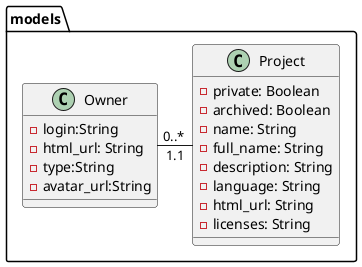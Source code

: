 @startuml


package models {
    class Owner{
        -login:String
        -html_url: String   
        -type:String
        -avatar_url:String
    }

    class Project{
        -private: Boolean
        -archived: Boolean
        -name: String
        -full_name: String
        -description: String
        -language: String
        -html_url: String
        -licenses: String
    }
    Owner "0..*" - "1.1" Project
}

@enduml